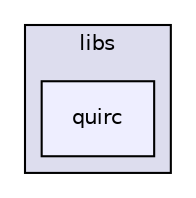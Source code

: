digraph "source/libs/quirc" {
  compound=true
  node [ fontsize="10", fontname="Helvetica"];
  edge [ labelfontsize="10", labelfontname="Helvetica"];
  subgraph clusterdir_92ebb7056a61401c2233bc0a14e997d2 {
    graph [ bgcolor="#ddddee", pencolor="black", label="libs" fontname="Helvetica", fontsize="10", URL="dir_92ebb7056a61401c2233bc0a14e997d2.html"]
  dir_91bb16ed87e3403a3814cbb8a78fb218 [shape=box, label="quirc", style="filled", fillcolor="#eeeeff", pencolor="black", URL="dir_91bb16ed87e3403a3814cbb8a78fb218.html"];
  }
}
